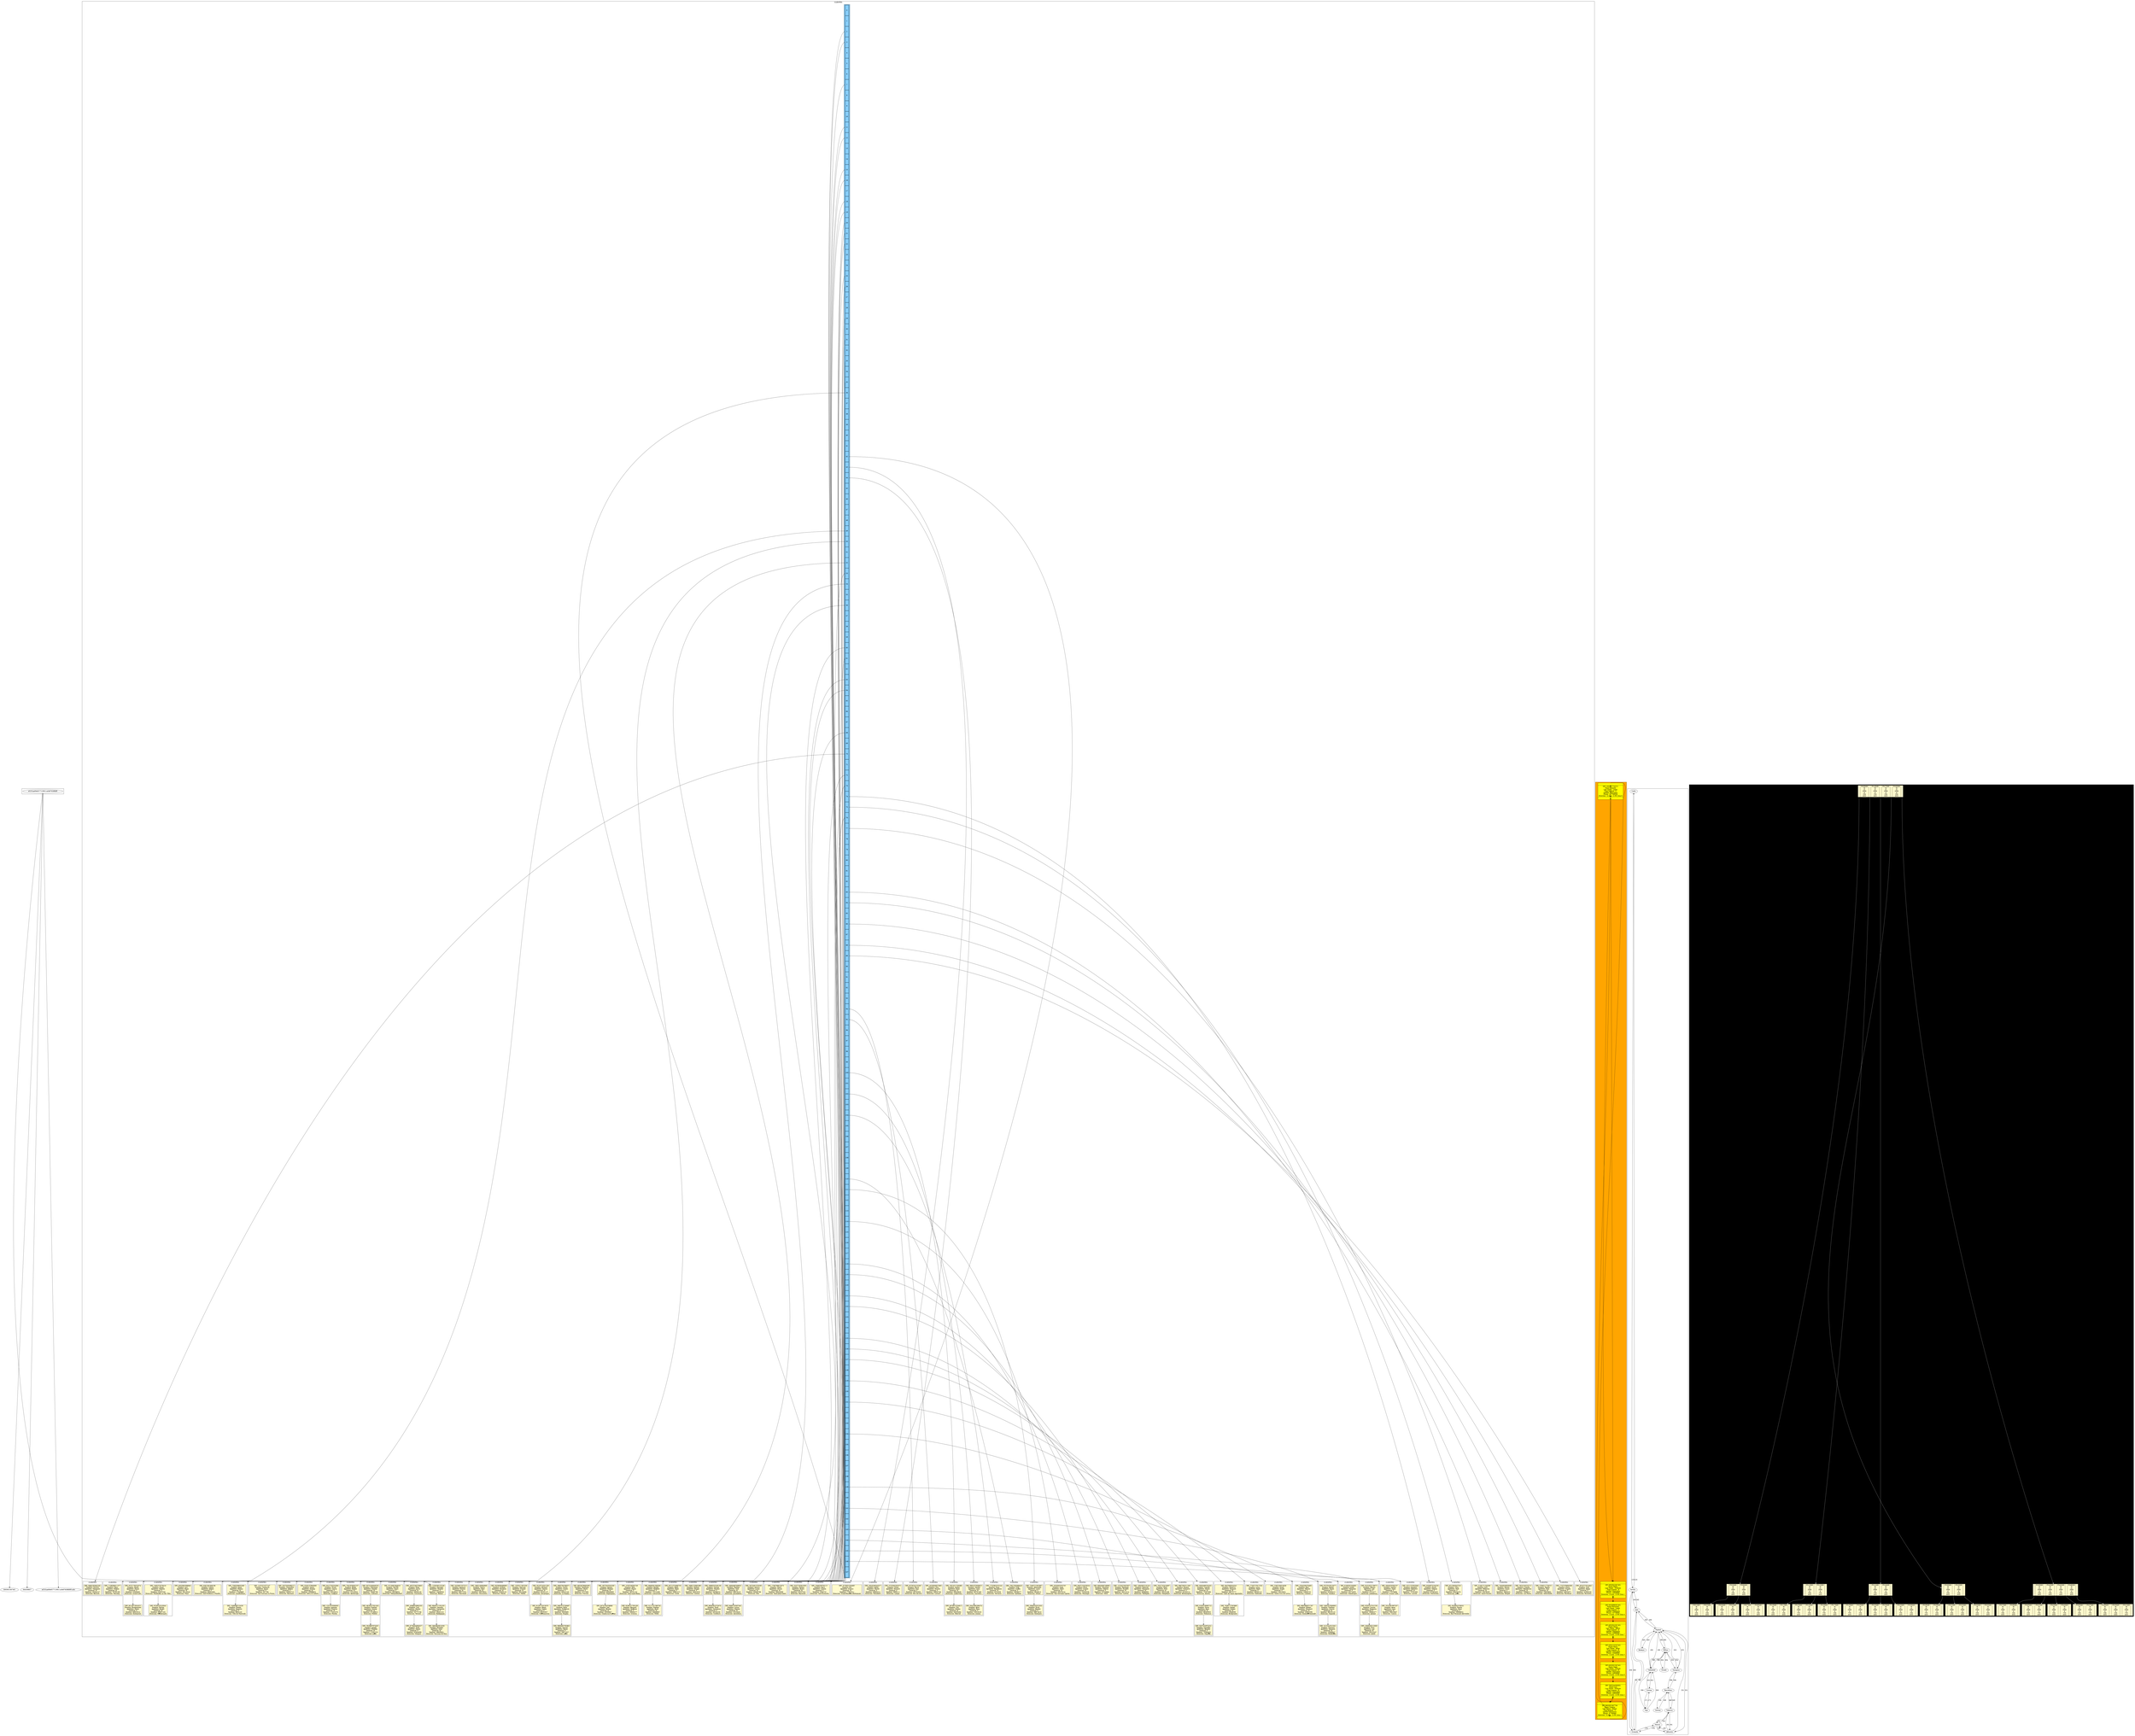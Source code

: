 digraph D {
 compound=true;
graph [size = 87];

subgraph cluster_BlockChain {

	 BCe0255ae69e9277129011a04876588bf0[label="e0255ae69e9277129011a04876588bf0"]

}subgraph cluster_TablaHash{
rankdir="LR";
 node[style=filled, fillcolor=lightskyblue,shape=rect];
graph[label="CLIENTES"];
 parent[label=<
<table border='1' cellborder='1'>
<tr><td port='port_0' HEIGHT="100">0</td></tr><tr><td port='port_1' HEIGHT="100">1</td></tr><tr><td port='port_2' HEIGHT="100">2</td></tr><tr><td port='port_3' HEIGHT="100">3</td></tr><tr><td port='port_4' HEIGHT="100">4</td></tr><tr><td port='port_5' HEIGHT="100">5</td></tr><tr><td port='port_6' HEIGHT="100">6</td></tr><tr><td port='port_7' HEIGHT="100">7</td></tr><tr><td port='port_8' HEIGHT="100">8</td></tr><tr><td port='port_9' HEIGHT="100">9</td></tr><tr><td port='port_10' HEIGHT="100">10</td></tr><tr><td port='port_11' HEIGHT="100">11</td></tr><tr><td port='port_12' HEIGHT="100">12</td></tr><tr><td port='port_13' HEIGHT="100">13</td></tr><tr><td port='port_14' HEIGHT="100">14</td></tr><tr><td port='port_15' HEIGHT="100">15</td></tr><tr><td port='port_16' HEIGHT="100">16</td></tr><tr><td port='port_17' HEIGHT="100">17</td></tr><tr><td port='port_18' HEIGHT="100">18</td></tr><tr><td port='port_19' HEIGHT="100">19</td></tr><tr><td port='port_20' HEIGHT="100">20</td></tr><tr><td port='port_21' HEIGHT="100">21</td></tr><tr><td port='port_22' HEIGHT="100">22</td></tr><tr><td port='port_23' HEIGHT="100">23</td></tr><tr><td port='port_24' HEIGHT="100">24</td></tr><tr><td port='port_25' HEIGHT="100">25</td></tr><tr><td port='port_26' HEIGHT="100">26</td></tr><tr><td port='port_27' HEIGHT="100">27</td></tr><tr><td port='port_28' HEIGHT="100">28</td></tr><tr><td port='port_29' HEIGHT="100">29</td></tr><tr><td port='port_30' HEIGHT="100">30</td></tr><tr><td port='port_31' HEIGHT="100">31</td></tr><tr><td port='port_32' HEIGHT="100">32</td></tr><tr><td port='port_33' HEIGHT="100">33</td></tr><tr><td port='port_34' HEIGHT="100">34</td></tr><tr><td port='port_35' HEIGHT="100">35</td></tr><tr><td port='port_36' HEIGHT="100">36</td></tr><tr><td port='port_37' HEIGHT="100">37</td></tr><tr><td port='port_38' HEIGHT="100">38</td></tr><tr><td port='port_39' HEIGHT="100">39</td></tr><tr><td port='port_40' HEIGHT="100">40</td></tr><tr><td port='port_41' HEIGHT="100">41</td></tr><tr><td port='port_42' HEIGHT="100">42</td></tr><tr><td port='port_43' HEIGHT="100">43</td></tr><tr><td port='port_44' HEIGHT="100">44</td></tr><tr><td port='port_45' HEIGHT="100">45</td></tr><tr><td port='port_46' HEIGHT="100">46</td></tr><tr><td port='port_47' HEIGHT="100">47</td></tr><tr><td port='port_48' HEIGHT="100">48</td></tr><tr><td port='port_49' HEIGHT="100">49</td></tr><tr><td port='port_50' HEIGHT="100">50</td></tr><tr><td port='port_51' HEIGHT="100">51</td></tr><tr><td port='port_52' HEIGHT="100">52</td></tr><tr><td port='port_53' HEIGHT="100">53</td></tr><tr><td port='port_54' HEIGHT="100">54</td></tr><tr><td port='port_55' HEIGHT="100">55</td></tr><tr><td port='port_56' HEIGHT="100">56</td></tr><tr><td port='port_57' HEIGHT="100">57</td></tr><tr><td port='port_58' HEIGHT="100">58</td></tr><tr><td port='port_59' HEIGHT="100">59</td></tr><tr><td port='port_60' HEIGHT="100">60</td></tr><tr><td port='port_61' HEIGHT="100">61</td></tr><tr><td port='port_62' HEIGHT="100">62</td></tr><tr><td port='port_63' HEIGHT="100">63</td></tr><tr><td port='port_64' HEIGHT="100">64</td></tr><tr><td port='port_65' HEIGHT="100">65</td></tr><tr><td port='port_66' HEIGHT="100">66</td></tr><tr><td port='port_67' HEIGHT="100">67</td></tr><tr><td port='port_68' HEIGHT="100">68</td></tr><tr><td port='port_69' HEIGHT="100">69</td></tr><tr><td port='port_70' HEIGHT="100">70</td></tr><tr><td port='port_71' HEIGHT="100">71</td></tr><tr><td port='port_72' HEIGHT="100">72</td></tr><tr><td port='port_73' HEIGHT="100">73</td></tr><tr><td port='port_74' HEIGHT="100">74</td></tr><tr><td port='port_75' HEIGHT="100">75</td></tr><tr><td port='port_76' HEIGHT="100">76</td></tr><tr><td port='port_77' HEIGHT="100">77</td></tr><tr><td port='port_78' HEIGHT="100">78</td></tr><tr><td port='port_79' HEIGHT="100">79</td></tr><tr><td port='port_80' HEIGHT="100">80</td></tr><tr><td port='port_81' HEIGHT="100">81</td></tr><tr><td port='port_82' HEIGHT="100">82</td></tr><tr><td port='port_83' HEIGHT="100">83</td></tr><tr><td port='port_84' HEIGHT="100">84</td></tr><tr><td port='port_85' HEIGHT="100">85</td></tr><tr><td port='port_86' HEIGHT="100">86</td></tr><tr><td port='port_87' HEIGHT="100">87</td></tr><tr><td port='port_88' HEIGHT="100">88</td></tr><tr><td port='port_89' HEIGHT="100">89</td></tr><tr><td port='port_90' HEIGHT="100">90</td></tr><tr><td port='port_91' HEIGHT="100">91</td></tr><tr><td port='port_92' HEIGHT="100">92</td></tr><tr><td port='port_93' HEIGHT="100">93</td></tr><tr><td port='port_94' HEIGHT="100">94</td></tr><tr><td port='port_95' HEIGHT="100">95</td></tr><tr><td port='port_96' HEIGHT="100">96</td></tr><tr><td port='port_97' HEIGHT="100">97</td></tr><tr><td port='port_98' HEIGHT="100">98</td></tr><tr><td port='port_99' HEIGHT="100">99</td></tr><tr><td port='port_100' HEIGHT="100">100</td></tr><tr><td port='port_101' HEIGHT="100">101</td></tr><tr><td port='port_102' HEIGHT="100">102</td></tr><tr><td port='port_103' HEIGHT="100">103</td></tr><tr><td port='port_104' HEIGHT="100">104</td></tr><tr><td port='port_105' HEIGHT="100">105</td></tr><tr><td port='port_106' HEIGHT="100">106</td></tr><tr><td port='port_107' HEIGHT="100">107</td></tr><tr><td port='port_108' HEIGHT="100">108</td></tr><tr><td port='port_109' HEIGHT="100">109</td></tr><tr><td port='port_110' HEIGHT="100">110</td></tr><tr><td port='port_111' HEIGHT="100">111</td></tr><tr><td port='port_112' HEIGHT="100">112</td></tr><tr><td port='port_113' HEIGHT="100">113</td></tr><tr><td port='port_114' HEIGHT="100">114</td></tr><tr><td port='port_115' HEIGHT="100">115</td></tr><tr><td port='port_116' HEIGHT="100">116</td></tr><tr><td port='port_117' HEIGHT="100">117</td></tr><tr><td port='port_118' HEIGHT="100">118</td></tr><tr><td port='port_119' HEIGHT="100">119</td></tr><tr><td port='port_120' HEIGHT="100">120</td></tr><tr><td port='port_121' HEIGHT="100">121</td></tr><tr><td port='port_122' HEIGHT="100">122</td></tr><tr><td port='port_123' HEIGHT="100">123</td></tr><tr><td port='port_124' HEIGHT="100">124</td></tr><tr><td port='port_125' HEIGHT="100">125</td></tr><tr><td port='port_126' HEIGHT="100">126</td></tr><tr><td port='port_127' HEIGHT="100">127</td></tr><tr><td port='port_128' HEIGHT="100">128</td></tr><tr><td port='port_129' HEIGHT="100">129</td></tr><tr><td port='port_130' HEIGHT="100">130</td></tr><tr><td port='port_131' HEIGHT="100">131</td></tr><tr><td port='port_132' HEIGHT="100">132</td></tr><tr><td port='port_133' HEIGHT="100">133</td></tr><tr><td port='port_134' HEIGHT="100">134</td></tr><tr><td port='port_135' HEIGHT="100">135</td></tr><tr><td port='port_136' HEIGHT="100">136</td></tr><tr><td port='port_137' HEIGHT="100">137</td></tr><tr><td port='port_138' HEIGHT="100">138</td></tr><tr><td port='port_139' HEIGHT="100">139</td></tr><tr><td port='port_140' HEIGHT="100">140</td></tr><tr><td port='port_141' HEIGHT="100">141</td></tr><tr><td port='port_142' HEIGHT="100">142</td></tr><tr><td port='port_143' HEIGHT="100">143</td></tr><tr><td port='port_144' HEIGHT="100">144</td></tr><tr><td port='port_145' HEIGHT="100">145</td></tr><tr><td port='port_146' HEIGHT="100">146</td></tr><tr><td port='port_147' HEIGHT="100">147</td></tr></table>
>];
subgraph cluster_Clientes2{
 rankdir="LR";
 node[style=filled, fillcolor=lemonchiffon1, shape=record];
9373184849326[label="DPI: 9373184849326\nNombre: Cheyenne\nApellidos: Stanley\nGenerod: M\nTelefono: 76405798\nDireccion: Coihueco"];
	9373184849326->4818557261434;
4818557261434[label="DPI: 4818557261434\nNombre: Noelani\nApellidos: Strong\nGenerod: M\nTelefono: 47169915\nDireccion: Pilibhit"];
	4818557261434->2919897975502;
2919897975502[label="DPI: 2919897975502\nNombre: Joseph\nApellidos: Wheeler\nGenerod: M\nTelefono: 11391223\nDireccion: Ja�n"];
	}
parent:port_2 -> 9373184849326 [lhead=cluster_Clientes2];

subgraph cluster_Clientes3{
 rankdir="LR";
 node[style=filled, fillcolor=lemonchiffon1, shape=record];
3713082384819[label="DPI: 3713082384819\nNombre: Neville\nApellidos: Sears\nGenerod: F\nTelefono: 38038604\nDireccion: Oberpullendorf"];
	}
parent:port_3 -> 3713082384819 [lhead=cluster_Clientes3];

subgraph cluster_Clientes7{
 rankdir="LR";
 node[style=filled, fillcolor=lemonchiffon1, shape=record];
4873746570663[label="DPI: 4873746570663\nNombre: Edan\nApellidos: Jarvis\nGenerod: M\nTelefono: 56056140\nDireccion: Cincinnati"];
	4873746570663->4408643895203;
4408643895203[label="DPI: 4408643895203\nNombre: Carl\nApellidos: Hurley\nGenerod: F\nTelefono: 32775706\nDireccion: Termoli"];
	4408643895203->6778404083327;
6778404083327[label="DPI: 6778404083327\nNombre: Tarik\nApellidos: Mayer\nGenerod: F\nTelefono: 62434099\nDireccion: Glasgow"];
	}
parent:port_7 -> 4873746570663 [lhead=cluster_Clientes7];

subgraph cluster_Clientes11{
 rankdir="LR";
 node[style=filled, fillcolor=lemonchiffon1, shape=record];
5420601357515[label="DPI: 5420601357515\nNombre: Jameson\nApellidos: Norton\nGenerod: M\nTelefono: 69077353\nDireccion: Barrhead"];
	}
parent:port_11 -> 5420601357515 [lhead=cluster_Clientes11];

subgraph cluster_Clientes12{
 rankdir="LR";
 node[style=filled, fillcolor=lemonchiffon1, shape=record];
1883140684968[label="DPI: 1883140684968\nNombre: Sierra\nApellidos: Hart\nGenerod: M\nTelefono: 33978924\nDireccion: Chicoutimi"];
	}
parent:port_12 -> 1883140684968 [lhead=cluster_Clientes12];

subgraph cluster_Clientes15{
 rankdir="LR";
 node[style=filled, fillcolor=lemonchiffon1, shape=record];
8329008488995[label="DPI: 8329008488995\nNombre: Sydnee\nApellidos: Erickson\nGenerod: M\nTelefono: 61826120\nDireccion: Mezen"];
	}
parent:port_15 -> 8329008488995 [lhead=cluster_Clientes15];

subgraph cluster_Clientes16{
 rankdir="LR";
 node[style=filled, fillcolor=lemonchiffon1, shape=record];
1297611362336[label="DPI: 1297611362336\nNombre: Maryam\nApellidos: Frazier\nGenerod: M\nTelefono: 96152696\nDireccion: Mellet"];
	}
parent:port_16 -> 1297611362336 [lhead=cluster_Clientes16];

subgraph cluster_Clientes18{
 rankdir="LR";
 node[style=filled, fillcolor=lemonchiffon1, shape=record];
0518724331258[label="DPI: 0518724331258\nNombre: Richard\nApellidos: Sexton\nGenerod: M\nTelefono: 65291137\nDireccion: Sevastopol"];
	0518724331258->9129275415670;
9129275415670[label="DPI: 9129275415670\nNombre: Xenos\nApellidos: Valdez\nGenerod: F\nTelefono: 36593937\nDireccion: Ch�teauroux"];
	}
parent:port_18 -> 0518724331258 [lhead=cluster_Clientes18];

subgraph cluster_Clientes19{
 rankdir="LR";
 node[style=filled, fillcolor=lemonchiffon1, shape=record];
4983784286071[label="DPI: 4983784286071\nNombre: Carlos\nApellidos: Cortez\nGenerod: F\nTelefono: 60615140\nDireccion: Lo Espejo"];
	4983784286071->5687015749487;
5687015749487[label="DPI: 5687015749487\nNombre: Kylie\nApellidos: Frederick\nGenerod: F\nTelefono: 9350899\nDireccion: Fauglia"];
	5687015749487->9993692792863;
9993692792863[label="DPI: 9993692792863\nNombre: Sawyer\nApellidos: Reyes\nGenerod: F\nTelefono: 56671027\nDireccion: Ja�n"];
	}
parent:port_19 -> 4983784286071 [lhead=cluster_Clientes19];

subgraph cluster_Clientes20{
 rankdir="LR";
 node[style=filled, fillcolor=lemonchiffon1, shape=record];
4977643504260[label="DPI: 4977643504260\nNombre: Jessica\nApellidos: Phillips\nGenerod: M\nTelefono: 60645869\nDireccion: Mapiripana"];
	4977643504260->6474194328868;
6474194328868[label="DPI: 6474194328868\nNombre: Jael\nApellidos: Brooks\nGenerod: M\nTelefono: 20006857\nDireccion: Chalon-sur-Sa�ne"];
	}
parent:port_20 -> 4977643504260 [lhead=cluster_Clientes20];

subgraph cluster_Clientes21{
 rankdir="LR";
 node[style=filled, fillcolor=lemonchiffon1, shape=record];
1078746593749[label="DPI: 1078746593749\nNombre: Kibo\nApellidos: Payne\nGenerod: F\nTelefono: 48791153\nDireccion: Lens-Saint-Remy"];
	1078746593749->8196321793109;
8196321793109[label="DPI: 8196321793109\nNombre: Bernard\nApellidos: Hoffman\nGenerod: F\nTelefono: 30606377\nDireccion: Grimma"];
	}
parent:port_21 -> 1078746593749 [lhead=cluster_Clientes21];

subgraph cluster_Clientes22{
 rankdir="LR";
 node[style=filled, fillcolor=lemonchiffon1, shape=record];
8669591306594[label="DPI: 8669591306594\nNombre: Rachel\nApellidos: Hatfield\nGenerod: F\nTelefono: 73214286\nDireccion: Camarones"];
	8669591306594->3111231296750;
3111231296750[label="DPI: 3111231296750\nNombre: Noelani\nApellidos: Buck\nGenerod: M\nTelefono: 44669987\nDireccion: Millet"];
	}
parent:port_22 -> 8669591306594 [lhead=cluster_Clientes22];

subgraph cluster_Clientes25{
 rankdir="LR";
 node[style=filled, fillcolor=lemonchiffon1, shape=record];
2686125895389[label="DPI: 2686125895389\nNombre: Nathan\nApellidos: Briggs\nGenerod: F\nTelefono: 46453032\nDireccion: Limena"];
	}
parent:port_25 -> 2686125895389 [lhead=cluster_Clientes25];

subgraph cluster_Clientes26{
 rankdir="LR";
 node[style=filled, fillcolor=lemonchiffon1, shape=record];
5999555549138[label="DPI: 5999555549138\nNombre: George\nApellidos: Moreno\nGenerod: F\nTelefono: 34288324\nDireccion: Markham"];
	5999555549138->8930381072670;
8930381072670[label="DPI: 8930381072670\nNombre: Tarik\nApellidos: Stevenson\nGenerod: F\nTelefono: 43235336\nDireccion: Cockburn"];
	}
parent:port_26 -> 5999555549138 [lhead=cluster_Clientes26];

subgraph cluster_Clientes29{
 rankdir="LR";
 node[style=filled, fillcolor=lemonchiffon1, shape=record];
4606480269853[label="DPI: 4606480269853\nNombre: Hashim\nApellidos: York\nGenerod: M\nTelefono: 38874219\nDireccion: Jauchelette"];
	4606480269853->8460220587345;
8460220587345[label="DPI: 8460220587345\nNombre: Lucius\nApellidos: Malone\nGenerod: M\nTelefono: 55534561\nDireccion: Assiniboia"];
	}
parent:port_29 -> 4606480269853 [lhead=cluster_Clientes29];

subgraph cluster_Clientes31{
 rankdir="LR";
 node[style=filled, fillcolor=lemonchiffon1, shape=record];
5673491525039[label="DPI: 5673491525039\nNombre: Jessica\nApellidos: Lyons\nGenerod: M\nTelefono: 84009788\nDireccion: Ede"];
	}
parent:port_31 -> 5673491525039 [lhead=cluster_Clientes31];

subgraph cluster_Clientes33{
 rankdir="LR";
 node[style=filled, fillcolor=lemonchiffon1, shape=record];
1706798815673[label="DPI: 1706798815673\nNombre: Maris\nApellidos: Mccoy\nGenerod: M\nTelefono: 96634099\nDireccion: Saint-Jean-Geest"];
	}
parent:port_33 -> 1706798815673 [lhead=cluster_Clientes33];

subgraph cluster_Clientes35{
 rankdir="LR";
 node[style=filled, fillcolor=lemonchiffon1, shape=record];
5537726361959[label="DPI: 5537726361959\nNombre: Fatima\nApellidos: Byers\nGenerod: M\nTelefono: 53537553\nDireccion: Bayreuth"];
	}
parent:port_35 -> 5537726361959 [lhead=cluster_Clientes35];

subgraph cluster_Clientes36{
 rankdir="LR";
 node[style=filled, fillcolor=lemonchiffon1, shape=record];
2566539704112[label="DPI: 2566539704112\nNombre: Raya\nApellidos: Carson\nGenerod: F\nTelefono: 2564732\nDireccion: Sart-Eustache"];
	}
parent:port_36 -> 2566539704112 [lhead=cluster_Clientes36];

subgraph cluster_Clientes42{
 rankdir="LR";
 node[style=filled, fillcolor=lemonchiffon1, shape=record];
3279031564682[label="DPI: 3279031564682\nNombre: Kai\nApellidos: Franco\nGenerod: M\nTelefono: 77891911\nDireccion: Grand-Rosi�re-Hottomont"];
	}
parent:port_42 -> 3279031564682 [lhead=cluster_Clientes42];

subgraph cluster_Clientes43{
 rankdir="LR";
 node[style=filled, fillcolor=lemonchiffon1, shape=record];
5654548344527[label="DPI: 5654548344527\nNombre: Asher\nApellidos: Terrell\nGenerod: F\nTelefono: 59693314\nDireccion: Waitakere"];
	}
parent:port_43 -> 5654548344527 [lhead=cluster_Clientes43];

subgraph cluster_Clientes44{
 rankdir="LR";
 node[style=filled, fillcolor=lemonchiffon1, shape=record];
5737603292072[label="DPI: 5737603292072\nNombre: Nolan\nApellidos: Howard\nGenerod: F\nTelefono: 9689111\nDireccion: Lampa"];
	}
parent:port_44 -> 5737603292072 [lhead=cluster_Clientes44];

subgraph cluster_Clientes49{
 rankdir="LR";
 node[style=filled, fillcolor=lemonchiffon1, shape=record];
7139580611377[label="DPI: 7139580611377\nNombre: Mara\nApellidos: Wilkins\nGenerod: M\nTelefono: 76795189\nDireccion: Miryang"];
	}
parent:port_49 -> 7139580611377 [lhead=cluster_Clientes49];

subgraph cluster_Clientes50{
 rankdir="LR";
 node[style=filled, fillcolor=lemonchiffon1, shape=record];
9757178323374[label="DPI: 9757178323374\nNombre: Hayfa\nApellidos: Duran\nGenerod: F\nTelefono: 53409581\nDireccion: Grand-Leez"];
	9757178323374->8513677824322;
8513677824322[label="DPI: 8513677824322\nNombre: Buckminster\nApellidos: Nixon\nGenerod: F\nTelefono: 66655914\nDireccion: Enterprise"];
	}
parent:port_50 -> 9757178323374 [lhead=cluster_Clientes50];

subgraph cluster_Clientes52{
 rankdir="LR";
 node[style=filled, fillcolor=lemonchiffon1, shape=record];
2495374578416[label="DPI: 2495374578416\nNombre: Quinn\nApellidos: Shelton\nGenerod: F\nTelefono: 53287026\nDireccion: Waidhofen an der Ybbs"];
	2495374578416->9759532410044;
9759532410044[label="DPI: 9759532410044\nNombre: Declan\nApellidos: Bright\nGenerod: M\nTelefono: 99697163\nDireccion: R�dermark"];
	}
parent:port_52 -> 2495374578416 [lhead=cluster_Clientes52];

subgraph cluster_Clientes53{
 rankdir="LR";
 node[style=filled, fillcolor=lemonchiffon1, shape=record];
6853678660409[label="DPI: 6853678660409\nNombre: Shoshana\nApellidos: Howe\nGenerod: F\nTelefono: 4727606\nDireccion: Futrono"];
	}
parent:port_53 -> 6853678660409 [lhead=cluster_Clientes53];

subgraph cluster_Clientes54{
 rankdir="LR";
 node[style=filled, fillcolor=lemonchiffon1, shape=record];
9502963398846[label="DPI: 9502963398846\nNombre: Levi\nApellidos: Rojas\nGenerod: M\nTelefono: 58118245\nDireccion: Ways"];
	}
parent:port_54 -> 9502963398846 [lhead=cluster_Clientes54];

subgraph cluster_Clientes56{
 rankdir="LR";
 node[style=filled, fillcolor=lemonchiffon1, shape=record];
6581381668196[label="DPI: 6581381668196\nNombre: Calista\nApellidos: Atkins\nGenerod: F\nTelefono: 36063466\nDireccion: Sant'Eufemia a Maiella"];
	}
parent:port_56 -> 6581381668196 [lhead=cluster_Clientes56];

subgraph cluster_Clientes60{
 rankdir="LR";
 node[style=filled, fillcolor=lemonchiffon1, shape=record];
7595039835360[label="DPI: 7595039835360\nNombre: Jesse\nApellidos: Molina\nGenerod: M\nTelefono: 17639809\nDireccion: Gandhidham"];
	7595039835360->1446098715428;
1446098715428[label="DPI: 1446098715428\nNombre: Phelan\nApellidos: Ramirez\nGenerod: F\nTelefono: 6803143\nDireccion: Ville de Maniwaki"];
	}
parent:port_60 -> 7595039835360 [lhead=cluster_Clientes60];

subgraph cluster_Clientes61{
 rankdir="LR";
 node[style=filled, fillcolor=lemonchiffon1, shape=record];
9571373488729[label="DPI: 9571373488729\nNombre: Keely\nApellidos: Kline\nGenerod: F\nTelefono: 58961572\nDireccion: Gooik"];
	}
parent:port_61 -> 9571373488729 [lhead=cluster_Clientes61];

subgraph cluster_Clientes63{
 rankdir="LR";
 node[style=filled, fillcolor=lemonchiffon1, shape=record];
1107471077147[label="DPI: 1107471077147\nNombre: Chadwick\nApellidos: Ayala\nGenerod: F\nTelefono: 567790\nDireccion: San Giovanni la Punta"];
	}
parent:port_63 -> 1107471077147 [lhead=cluster_Clientes63];

subgraph cluster_Clientes64{
 rankdir="LR";
 node[style=filled, fillcolor=lemonchiffon1, shape=record];
3357030498212[label="DPI: 3357030498212\nNombre: Chancellor\nApellidos: Adkins\nGenerod: F\nTelefono: 93692715\nDireccion: Bassiano"];
	}
parent:port_64 -> 3357030498212 [lhead=cluster_Clientes64];

subgraph cluster_Clientes68{
 rankdir="LR";
 node[style=filled, fillcolor=lemonchiffon1, shape=record];
5530157984908[label="DPI: 5530157984908\nNombre: Tanya\nApellidos: Dunlap\nGenerod: M\nTelefono: 29998653\nDireccion: Selva di Cadore"];
	}
parent:port_68 -> 5530157984908 [lhead=cluster_Clientes68];

subgraph cluster_Clientes70{
 rankdir="LR";
 node[style=filled, fillcolor=lemonchiffon1, shape=record];
0083192945182[label="DPI: 0083192945182\nNombre: Octavia\nApellidos: Velasquez\nGenerod: M\nTelefono: 50264157\nDireccion: Biryuch"];
	}
parent:port_70 -> 0083192945182 [lhead=cluster_Clientes70];

subgraph cluster_Clientes72{
 rankdir="LR";
 node[style=filled, fillcolor=lemonchiffon1, shape=record];
6412735533384[label="DPI: 6412735533384\nNombre: Wyatt\nApellidos: Garcia\nGenerod: F\nTelefono: 53510815\nDireccion: Gulfport"];
	6412735533384->1251970308392;
1251970308392[label="DPI: 1251970308392\nNombre: Jasmine\nApellidos: Preston\nGenerod: M\nTelefono: 17452378\nDireccion: Ponoka"];
	}
parent:port_72 -> 6412735533384 [lhead=cluster_Clientes72];

subgraph cluster_Clientes73{
 rankdir="LR";
 node[style=filled, fillcolor=lemonchiffon1, shape=record];
7501929582237[label="DPI: 7501929582237\nNombre: Blake\nApellidos: Palmer\nGenerod: M\nTelefono: 52216944\nDireccion: Anchorage"];
	}
parent:port_73 -> 7501929582237 [lhead=cluster_Clientes73];

subgraph cluster_Clientes74{
 rankdir="LR";
 node[style=filled, fillcolor=lemonchiffon1, shape=record];
6356873104326[label="DPI: 6356873104326\nNombre: Wyatt\nApellidos: Tillman\nGenerod: F\nTelefono: 87363420\nDireccion: Wolvertem"];
	}
parent:port_74 -> 6356873104326 [lhead=cluster_Clientes74];

subgraph cluster_Clientes75{
 rankdir="LR";
 node[style=filled, fillcolor=lemonchiffon1, shape=record];
6512903047531[label="DPI: 6512903047531\nNombre: Ulric\nApellidos: Wolf\nGenerod: F\nTelefono: 86420478\nDireccion: Ja�n"];
	6512903047531->0556854739331;
0556854739331[label="DPI: 0556854739331\nNombre: Martin\nApellidos: Moss\nGenerod: F\nTelefono: 58898832\nDireccion: Bad Neuenahr-Ahrweiler"];
	}
parent:port_75 -> 6512903047531 [lhead=cluster_Clientes75];

subgraph cluster_Clientes76{
 rankdir="LR";
 node[style=filled, fillcolor=lemonchiffon1, shape=record];
1259290137536[label="DPI: 1259290137536\nNombre: Marsden\nApellidos: Mueller\nGenerod: F\nTelefono: 14409926\nDireccion: Bekasi"];
	1259290137536->8946371181420;
8946371181420[label="DPI: 8946371181420\nNombre: Zenaida\nApellidos: Castaneda\nGenerod: F\nTelefono: 28201222\nDireccion: Balikpapan"];
	8946371181420->5863863821928;
5863863821928[label="DPI: 5863863821928\nNombre: Brenden\nApellidos: Solis\nGenerod: M\nTelefono: 49609001\nDireccion: San Juan de Dios"];
	}
parent:port_76 -> 1259290137536 [lhead=cluster_Clientes76];

subgraph cluster_Clientes77{
 rankdir="LR";
 node[style=filled, fillcolor=lemonchiffon1, shape=record];
2146121164569[label="DPI: 2146121164569\nNombre: Jack\nApellidos: Peterson\nGenerod: M\nTelefono: 16479509\nDireccion: Saint-Vincent"];
	}
parent:port_77 -> 2146121164569 [lhead=cluster_Clientes77];

subgraph cluster_Clientes83{
 rankdir="LR";
 node[style=filled, fillcolor=lemonchiffon1, shape=record];
7404926693939[label="DPI: 7404926693939\nNombre: Xerxes\nApellidos: Gross\nGenerod: F\nTelefono: 3660425\nDireccion: Hospet"];
	}
parent:port_83 -> 7404926693939 [lhead=cluster_Clientes83];

subgraph cluster_Clientes84{
 rankdir="LR";
 node[style=filled, fillcolor=lemonchiffon1, shape=record];
2924104525712[label="DPI: 2924104525712\nNombre: Camilla\nApellidos: Henderson\nGenerod: M\nTelefono: 74966517\nDireccion: Los Patios"];
	}
parent:port_84 -> 2924104525712 [lhead=cluster_Clientes84];

subgraph cluster_Clientes86{
 rankdir="LR";
 node[style=filled, fillcolor=lemonchiffon1, shape=record];
5790511778222[label="DPI: 5790511778222\nNombre: Hedda\nApellidos: Pate\nGenerod: M\nTelefono: 70050863\nDireccion: Yellowknife"];
	}
parent:port_86 -> 5790511778222 [lhead=cluster_Clientes86];

subgraph cluster_Clientes88{
 rankdir="LR";
 node[style=filled, fillcolor=lemonchiffon1, shape=record];
1747479684508[label="DPI: 1747479684508\nNombre: Daria\nApellidos: Trujillo\nGenerod: F\nTelefono: 44025971\nDireccion: Burdinne"];
	}
parent:port_88 -> 1747479684508 [lhead=cluster_Clientes88];

subgraph cluster_Clientes89{
 rankdir="LR";
 node[style=filled, fillcolor=lemonchiffon1, shape=record];
8324722614641[label="DPI: 8324722614641\nNombre: Suki\nApellidos: Kemp\nGenerod: F\nTelefono: 41906256\nDireccion: Rovereto"];
	}
parent:port_89 -> 8324722614641 [lhead=cluster_Clientes89];

subgraph cluster_Clientes94{
 rankdir="LR";
 node[style=filled, fillcolor=lemonchiffon1, shape=record];
8279254155582[label="DPI: 8279254155582\nNombre: Bruce\nApellidos: Diaz\nGenerod: F\nTelefono: 38762836\nDireccion: Bon Accord"];
	}
parent:port_94 -> 8279254155582 [lhead=cluster_Clientes94];

subgraph cluster_Clientes95{
 rankdir="LR";
 node[style=filled, fillcolor=lemonchiffon1, shape=record];
4420836927683[label="DPI: 4420836927683\nNombre: Otto\nApellidos: Powers\nGenerod: F\nTelefono: 59850746\nDireccion: Lautaro"];
	}
parent:port_95 -> 4420836927683 [lhead=cluster_Clientes95];

subgraph cluster_Clientes100{
 rankdir="LR";
 node[style=filled, fillcolor=lemonchiffon1, shape=record];
2051621259388[label="DPI: 2051621259388\nNombre: Jordan\nApellidos: Kline\nGenerod: M\nTelefono: 99018658\nDireccion: Lukhovitsy"];
	2051621259388->8479915254812;
8479915254812[label="DPI: 8479915254812\nNombre: Clio\nApellidos: Mullen\nGenerod: M\nTelefono: 64350492\nDireccion: Beerzel"];
	}
parent:port_100 -> 2051621259388 [lhead=cluster_Clientes100];

subgraph cluster_Clientes102{
 rankdir="LR";
 node[style=filled, fillcolor=lemonchiffon1, shape=record];
9991675839622[label="DPI: 9991675839622\nNombre: Xander\nApellidos: Leon\nGenerod: M\nTelefono: 66761300\nDireccion: Saavedra"];
	9991675839622->0441666186474;
0441666186474[label="DPI: 0441666186474\nNombre: Alice\nApellidos: Rosa\nGenerod: F\nTelefono: 32918320\nDireccion: Juneau"];
	}
parent:port_102 -> 9991675839622 [lhead=cluster_Clientes102];

subgraph cluster_Clientes104{
 rankdir="LR";
 node[style=filled, fillcolor=lemonchiffon1, shape=record];
1732981910144[label="DPI: 1732981910144\nNombre: Dana\nApellidos: Blackburn\nGenerod: M\nTelefono: 6752636\nDireccion: Terrance"];
	}
parent:port_104 -> 1732981910144 [lhead=cluster_Clientes104];

subgraph cluster_Clientes110{
 rankdir="LR";
 node[style=filled, fillcolor=lemonchiffon1, shape=record];
7951782069410[label="DPI: 7951782069410\nNombre: Suki\nApellidos: Griffin\nGenerod: F\nTelefono: 28598377\nDireccion: Spokane"];
	}
parent:port_110 -> 7951782069410 [lhead=cluster_Clientes110];

subgraph cluster_Clientes111{
 rankdir="LR";
 node[style=filled, fillcolor=lemonchiffon1, shape=record];
7406721062987[label="DPI: 7406721062987\nNombre: Alexander\nApellidos: Lowe\nGenerod: F\nTelefono: 8918013\nDireccion: Orbais"];
	7406721062987->5846433322355;
5846433322355[label="DPI: 5846433322355\nNombre: Erich\nApellidos: Bender\nGenerod: F\nTelefono: 98874616\nDireccion: Enterpris"];
	}
parent:port_111 -> 7406721062987 [lhead=cluster_Clientes111];

subgraph cluster_Clientes114{
 rankdir="LR";
 node[style=filled, fillcolor=lemonchiffon1, shape=record];
4333002035702[label="DPI: 4333002035702\nNombre: Gage\nApellidos: Short\nGenerod: M\nTelefono: 30678124\nDireccion: San Giovanni Lipioni"];
	}
parent:port_114 -> 4333002035702 [lhead=cluster_Clientes114];

subgraph cluster_Clientes118{
 rankdir="LR";
 node[style=filled, fillcolor=lemonchiffon1, shape=record];
8407153328554[label="DPI: 8407153328554\nNombre: Elton\nApellidos: Conner\nGenerod: M\nTelefono: 75264338\nDireccion: Warangal"];
	}
parent:port_118 -> 8407153328554 [lhead=cluster_Clientes118];

subgraph cluster_Clientes119{
 rankdir="LR";
 node[style=filled, fillcolor=lemonchiffon1, shape=record];
8064006748995[label="DPI: 8064006748995\nNombre: Christine\nApellidos: Melton\nGenerod: F\nTelefono: 53740864\nDireccion: Velsk"];
	}
parent:port_119 -> 8064006748995 [lhead=cluster_Clientes119];

subgraph cluster_Clientes121{
 rankdir="LR";
 node[style=filled, fillcolor=lemonchiffon1, shape=record];
1223422007837[label="DPI: 1223422007837\nNombre: Penelope\nApellidos: Puckett\nGenerod: M\nTelefono: 46211514\nDireccion: Carlton"];
	}
parent:port_121 -> 1223422007837 [lhead=cluster_Clientes121];

subgraph cluster_Clientes122{
 rankdir="LR";
 node[style=filled, fillcolor=lemonchiffon1, shape=record];
1094582216154[label="DPI: 1094582216154\nNombre: Deborah\nApellidos: Velasquez\nGenerod: M\nTelefono: 84966661\nDireccion: Veldegem"];
	}
parent:port_122 -> 1094582216154 [lhead=cluster_Clientes122];

subgraph cluster_Clientes125{
 rankdir="LR";
 node[style=filled, fillcolor=lemonchiffon1, shape=record];
7631742416697[label="DPI: 7631742416697\nNombre: Plato\nApellidos: Pitts\nGenerod: M\nTelefono: 39535188\nDireccion: Mespelare"];
	}
parent:port_125 -> 7631742416697 [lhead=cluster_Clientes125];

subgraph cluster_Clientes126{
 rankdir="LR";
 node[style=filled, fillcolor=lemonchiffon1, shape=record];
0967595311362[label="DPI: 0967595311362\nNombre: Kuame\nApellidos: Schwartz\nGenerod: F\nTelefono: 54160214\nDireccion: Bloomington"];
	}
parent:port_126 -> 0967595311362 [lhead=cluster_Clientes126];

subgraph cluster_Clientes127{
 rankdir="LR";
 node[style=filled, fillcolor=lemonchiffon1, shape=record];
9593489235355[label="DPI: 9593489235355\nNombre: Cassidy\nApellidos: Myers\nGenerod: M\nTelefono: 73287096\nDireccion: Amelia"];
	9593489235355->0193318085715;
0193318085715[label="DPI: 0193318085715\nNombre: Oscar\nApellidos: Bass\nGenerod: M\nTelefono: 68260903\nDireccion: Wabamun"];
	0193318085715->0337525975251;
0337525975251[label="DPI: 0337525975251\nNombre: Chandler\nApellidos: Beasley\nGenerod: F\nTelefono: 70366455\nDireccion: Ougr�e"];
	}
parent:port_127 -> 9593489235355 [lhead=cluster_Clientes127];

subgraph cluster_Clientes129{
 rankdir="LR";
 node[style=filled, fillcolor=lemonchiffon1, shape=record];
6047908344341[label="DPI: 6047908344341\nNombre: Minerva\nApellidos: Mcguire\nGenerod: M\nTelefono: 48275777\nDireccion: Cabo de Santo Agostinho"];
	6047908344341->7638177262969;
7638177262969[label="DPI: 7638177262969\nNombre: Daniel\nApellidos: Stokes\nGenerod: M\nTelefono: 8046090\nDireccion: Bridgwater"];
	}
parent:port_129 -> 6047908344341 [lhead=cluster_Clientes129];

subgraph cluster_Clientes131{
 rankdir="LR";
 node[style=filled, fillcolor=lemonchiffon1, shape=record];
7730727817255[label="DPI: 7730727817255\nNombre: Louis\nApellidos: Reed\nGenerod: F\nTelefono: 58330113\nDireccion: Kakinada"];
	}
parent:port_131 -> 7730727817255 [lhead=cluster_Clientes131];

subgraph cluster_Clientes134{
 rankdir="LR";
 node[style=filled, fillcolor=lemonchiffon1, shape=record];
2285230624658[label="DPI: 2285230624658\nNombre: Stone\nApellidos: Drake\nGenerod: F\nTelefono: 20510655\nDireccion: Santa Cruz de Lorica"];
	}
parent:port_134 -> 2285230624658 [lhead=cluster_Clientes134];

subgraph cluster_Clientes139{
 rankdir="LR";
 node[style=filled, fillcolor=lemonchiffon1, shape=record];
2504339476483[label="DPI: 2504339476483\nNombre: Alan\nApellidos: Mercer\nGenerod: F\nTelefono: 53600732\nDireccion: Caledon"];
	2504339476483->6992889371767;
6992889371767[label="DPI: 6992889371767\nNombre: Robert\nApellidos: Woodard\nGenerod: M\nTelefono: 45963396\nDireccion: Eisenh�ttenstadt"];
	}
parent:port_139 -> 2504339476483 [lhead=cluster_Clientes139];

subgraph cluster_Clientes141{
 rankdir="LR";
 node[style=filled, fillcolor=lemonchiffon1, shape=record];
9737919315677[label="DPI: 9737919315677\nNombre: Rahim\nApellidos: Eaton\nGenerod: F\nTelefono: 62560213\nDireccion: Gondiya"];
	9737919315677->2485357006993;
2485357006993[label="DPI: 2485357006993\nNombre: Vladimir\nApellidos: Graves\nGenerod: M\nTelefono: 88235123\nDireccion: Osgoode"];
	2485357006993->3122541912561;
3122541912561[label="DPI: 3122541912561\nNombre: Charissa\nApellidos: Shannon\nGenerod: M\nTelefono: 10668047\nDireccion: Medell�n"];
	}
parent:port_141 -> 9737919315677 [lhead=cluster_Clientes141];

subgraph cluster_Clientes143{
 rankdir="LR";
 node[style=filled, fillcolor=lemonchiffon1, shape=record];
6190562330091[label="DPI: 6190562330091\nNombre: Judah\nApellidos: Simmons\nGenerod: F\nTelefono: 35274093\nDireccion: Chandrapur"];
	}
parent:port_143 -> 6190562330091 [lhead=cluster_Clientes143];

subgraph cluster_Clientes144{
 rankdir="LR";
 node[style=filled, fillcolor=lemonchiffon1, shape=record];
8101825129672[label="DPI: 8101825129672\nNombre: Ifeoma\nApellidos: Lee\nGenerod: F\nTelefono: 6751577\nDireccion: Judenburg"];
	8101825129672->6782015741228;
6782015741228[label="DPI: 6782015741228\nNombre: Carson\nApellidos: Espinoza\nGenerod: F\nTelefono: 26685477\nDireccion: Aylmer"];
	6782015741228->1830026212000;
1830026212000[label="DPI: 1830026212000\nNombre: Fritz\nApellidos: Lee\nGenerod: M\nTelefono: 56310167\nDireccion: Jambi"];
	}
parent:port_144 -> 8101825129672 [lhead=cluster_Clientes144];

subgraph cluster_Clientes145{
 rankdir="LR";
 node[style=filled, fillcolor=lemonchiffon1, shape=record];
4004020583237[label="DPI: 4004020583237\nNombre: Sandra\nApellidos: Yates\nGenerod: F\nTelefono: 77676886\nDireccion: Fraser Lake"];
	4004020583237->2015481997537;
2015481997537[label="DPI: 2015481997537\nNombre: Anne\nApellidos: Leon\nGenerod: M\nTelefono: 90618467\nDireccion: Canora"];
	}
parent:port_145 -> 4004020583237 [lhead=cluster_Clientes145];

subgraph cluster_Clientes146{
 rankdir="LR";
 node[style=filled, fillcolor=lemonchiffon1, shape=record];
4221153302946[label="DPI: 4221153302946\nNombre: Jaquelyn\nApellidos: Andrews\nGenerod: M\nTelefono: 73781005\nDireccion: Lincoln"];
	}
parent:port_146 -> 4221153302946 [lhead=cluster_Clientes146];
}subgraph cluster_LConductores {
	  rankdir=LR;
	 graph[bgcolor = orange]
	 node [shape=record,width=0.25,height =0.25,style=filled, fillcolor=lemonchiffon1];
		edge [color=black,tailclip=false];
	nodesep=1.5;
	ranksep = 0.4; 
	pos1005957733221[fillcolor=yellow,label = "{<ref1>|<data> DPI 1005957733221\nName Rolando\nLast Name : Lopez\nType License : C\nGender: Masculino\nPhone: 247789936\nDirection: 14 Ave. 15-96 Zona 6 | <ref> }"];
	pos3005952367401[fillcolor=yellow,label = "{<ref1>|<data> DPI 3005952367401\nName Pedro\nLast Name : Ordonez\nType License : A\nGender: Masculino\nPhone: 24658966\nDirection: 14 Ave. 15-96 Zona 1 | <ref> }"];
	pos3033988367401[fillcolor=yellow,label = "{<ref1>|<data> DPI 3033988367401\nName Fernanda\nLast Name : Lopez\nType License : C\nGender: Femenino\nPhone: 24778906\nDirection: 14 Ave. 15-96 Zona 4 | <ref> }"];
	pos4005952367401[fillcolor=yellow,label = "{<ref1>|<data> DPI 4005952367401\nName Maria\nLast Name : Alfaro\nType License : A\nGender: Femenino\nPhone: 24888966\nDirection: 14 Ave. 15-96 Zona 7 | <ref> }"];
	pos5004153267401[fillcolor=yellow,label = "{<ref1>|<data> DPI 5004153267401\nName Mario\nLast Name : Altan\nType License : B\nGender: Masculino\nPhone: 24448966\nDirection: 14 Ave. 15-96 Zona 3 | <ref> }"];
	pos6005952367401[fillcolor=yellow,label = "{<ref1>|<data> DPI 6005952367401\nName Segio\nLast Name : Chacon\nType License : B\nGender: Masculino\nPhone: 24658966\nDirection: 14 Ave. 15-96 Zona 8 | <ref> }"];
	pos7805544360001[fillcolor=yellow,label = "{<ref1>|<data> DPI 7805544360001\nName Luis\nLast Name : Ordonez\nType License : B\nGender: Masculino\nPhone: 24650066\nDirection: 14 Ave. 15-96 Zona 2 | <ref> }"];
	pos9805952367756[fillcolor=yellow,label = "{<ref1>|<data> DPI 9805952367756\nName Virginia\nLast Name : Depaz\nType License : C\nGender: Femenino\nPhone: 17766966\nDirection: 14 Ave. 15-96 Zona 5 | <ref> }"];
	pos1005957733221:ref:c -> pos3005952367401:ref1:c[arrowhead=vee, arrowtail=dot, dir=both];
	pos3005952367401:ref1:n -> pos1005957733221:ref:n[arrowhead=vee, arrowtail=dot, dir=both];
	pos3005952367401:ref:c -> pos3033988367401:ref1:c[arrowhead=vee, arrowtail=dot, dir=both];
	pos3033988367401:ref1:n -> pos3005952367401:ref:n[arrowhead=vee, arrowtail=dot, dir=both];
	pos3033988367401:ref:c -> pos4005952367401:ref1:c[arrowhead=vee, arrowtail=dot, dir=both];
	pos4005952367401:ref1:n -> pos3033988367401:ref:n[arrowhead=vee, arrowtail=dot, dir=both];
	pos4005952367401:ref:c -> pos5004153267401:ref1:c[arrowhead=vee, arrowtail=dot, dir=both];
	pos5004153267401:ref1:n -> pos4005952367401:ref:n[arrowhead=vee, arrowtail=dot, dir=both];
	pos5004153267401:ref:c -> pos6005952367401:ref1:c[arrowhead=vee, arrowtail=dot, dir=both];
	pos6005952367401:ref1:n -> pos5004153267401:ref:n[arrowhead=vee, arrowtail=dot, dir=both];
	pos6005952367401:ref:c -> pos7805544360001:ref1:c[arrowhead=vee, arrowtail=dot, dir=both];
	pos7805544360001:ref1:n -> pos6005952367401:ref:n[arrowhead=vee, arrowtail=dot, dir=both];
	pos7805544360001:ref:c -> pos9805952367756:ref1:c[arrowhead=vee, arrowtail=dot, dir=both];
	pos9805952367756:ref1:n -> pos7805544360001:ref:n[arrowhead=vee, arrowtail=dot, dir=both];
	pos1005957733221:ref1:n ->  pos9805952367756:ref:n[dir=forward,arrowhead=vee];
	pos1005957733221:ref1:s ->  pos9805952367756:ref:s[splines="false",dir=back,arrowhead=vee];
	}subgraph cluster_Mapa {

	Cadiz[label="Cadiz"]
	Sevilla[label="Sevilla"]
	Granada[label="Granada"]
	Jaen[label="Jaen"]
	Murcia[label="Murcia"]
	Madrid[label="Madrid"]
	Valencia[label="Valencia"]
	Albacete[label="Albacete"]
	Barcelona[label="Barcelona"]
	Gerona[label="Gerona"]
	Zaragoza[label="Zaragoza"]
	Badajoz[label="Badajoz"]
	Valladolid[label="Valladolid"]
	Vigo[label="Vigo"]
	Coruna[label="Coruna"]
	Bilbao[label="Bilbao"]
	Oviedo[label="Oviedo"]

}
	Cadiz -> Sevilla [label="125"]
	Sevilla -> Cadiz [label="125"]
	Sevilla -> Granada [label="256"]
	Sevilla -> Jaen [label="242"]
	Granada -> Sevilla [label="256"]
	Granada -> Jaen [label="99"]
	Granada -> Murcia [label="278"]
	Jaen -> Sevilla [label="242"]
	Jaen -> Granada [label="99"]
	Jaen -> Madrid [label="335"]
	Murcia -> Granada [label="278"]
	Murcia -> Valencia [label="241"]
	Murcia -> Albacete [label="150"]
	Madrid -> Jaen [label="335"]
	Madrid -> Albacete [label="251"]
	Madrid -> Zaragoza [label="325"]
	Madrid -> Badajoz [label="403"]
	Madrid -> Valladolid [label="193"]
	Madrid -> Bilbao [label="395"]
	Valencia -> Murcia [label="241"]
	Valencia -> Albacete [label="191"]
	Valencia -> Barcelona [label="349"]
	Albacete -> Murcia [label="150"]
	Albacete -> Valencia [label="191"]
	Albacete -> Madrid [label="251"]
	Barcelona -> Valencia [label="349"]
	Barcelona -> Gerona [label="100"]
	Barcelona -> Zaragoza [label="296"]
	Gerona -> Barcelona [label="100"]
	Zaragoza -> Barcelona [label="296"]
	Zaragoza -> Madrid [label="325"]
	Zaragoza -> Bilbao [label="324"]
	Badajoz -> Madrid [label="403"]
	Valladolid -> Madrid [label="193"]
	Valladolid -> Vigo [label="356"]
	Valladolid -> Coruna [label="455"]
	Valladolid -> Bilbao [label="280"]
	Vigo -> Valladolid [label="356"]
	Vigo -> Coruna [label="171"]
	Coruna -> Valladolid [label="455"]
	Coruna -> Vigo [label="171"]
	Bilbao -> Valladolid [label="280"]
	Bilbao -> Madrid [label="395"]
	Bilbao -> Zaragoza [label="324"]
	Bilbao -> Oviedo [label="304"]
	Oviedo -> Bilbao [label="304"]

subgraph cluster_btree {
rankdir=TB;
graph[fontcolor=white, bgcolor=black, color=white];
node[style=filled, fillcolor=lemonchiffon1, shape=record, height=.1];
edge[color=white];
node1748858708[label="<f0> |P009DJH\nte\ncc\n2000\nd\n234\nauto|<f1> |P018DJH\nte\ncc\n2000\nd\n234\nauto|<f2> |P027DJH\nte\ncc\n2000\nd\n234\nauto|<f3> |P036DJH\nte\ncc\n2000\nd\n234\nauto|<f4>"];
	node313415992[label="<f0> |P003DJH\nte\ncc\n2000\nd\n234\nauto|<f1> |P006DJH\nte\ncc\n2000\nd\n234\nauto|<f2>"];
	node1160017578[label="<f0> |P001DJH\nte\ncc\n2000\nd\n234\nauto|<f1> |P002DJH\nte\ncc\n2000\nd\n234\nauto|<f2>"];
	node313415992:f0-> node1160017578;
node687808389[label="<f0> |P004DJH\nte\ncc\n2000\nd\n234\nauto|<f1> |P005DJH\nte\ncc\n2000\nd\n234\nauto|<f2>"];
	node313415992:f1-> node687808389;
node737888793[label="<f0> |P007DJH\nte\ncc\n2000\nd\n234\nauto|<f1> |P008DJH\nte\ncc\n2000\nd\n234\nauto|<f2>"];
	node313415992:f2-> node737888793;
node1748858708:f0-> node313415992;
node1266459079[label="<f0> |P012DJH\nte\ncc\n2000\nd\n234\nauto|<f1> |P015DJH\nte\ncc\n2000\nd\n234\nauto|<f2>"];
	node764092196[label="<f0> |P010DJH\nte\ncc\n2000\nd\n234\nauto|<f1> |P011DJH\nte\ncc\n2000\nd\n234\nauto|<f2>"];
	node1266459079:f0-> node764092196;
node2102930983[label="<f0> |P013DJH\nte\ncc\n2000\nd\n234\nauto|<f1> |P014DJH\nte\ncc\n2000\nd\n234\nauto|<f2>"];
	node1266459079:f1-> node2102930983;
node209852439[label="<f0> |P016DJH\nte\ncc\n2000\nd\n234\nauto|<f1> |P017DJH\nte\ncc\n2000\nd\n234\nauto|<f2>"];
	node1266459079:f2-> node209852439;
node1748858708:f1-> node1266459079;
node576643801[label="<f0> |P021DJH\nte\ncc\n2000\nd\n234\nauto|<f1> |P024DJH\nte\ncc\n2000\nd\n234\nauto|<f2>"];
	node1465494409[label="<f0> |P019DJH\nte\ncc\n2000\nd\n234\nauto|<f1> |P020DJH\nte\ncc\n2000\nd\n234\nauto|<f2>"];
	node576643801:f0-> node1465494409;
node1800183379[label="<f0> |P022DJH\nte\ncc\n2000\nd\n234\nauto|<f1> |P023DJH\nte\ncc\n2000\nd\n234\nauto|<f2>"];
	node576643801:f1-> node1800183379;
node2006086029[label="<f0> |P025DJH\nte\ncc\n2000\nd\n234\nauto|<f1> |P026DJH\nte\ncc\n2000\nd\n234\nauto|<f2>"];
	node576643801:f2-> node2006086029;
node1748858708:f2-> node576643801;
node571411852[label="<f0> |P030DJH\nte\ncc\n2000\nd\n234\nauto|<f1> |P033DJH\nte\ncc\n2000\nd\n234\nauto|<f2>"];
	node949022631[label="<f0> |P028DJH\nte\ncc\n2000\nd\n234\nauto|<f1> |P029DJH\nte\ncc\n2000\nd\n234\nauto|<f2>"];
	node571411852:f0-> node949022631;
node924926176[label="<f0> |P031DJH\nte\ncc\n2000\nd\n234\nauto|<f1> |P032DJH\nte\ncc\n2000\nd\n234\nauto|<f2>"];
	node571411852:f1-> node924926176;
node1398493584[label="<f0> |P034DJH\nte\ncc\n2000\nd\n234\nauto|<f1> |P035DJH\nte\ncc\n2000\nd\n234\nauto|<f2>"];
	node571411852:f2-> node1398493584;
node1748858708:f3-> node571411852;
node157435162[label="<f0> |P039DJH\nte\ncc\n2000\nd\n234\nauto|<f1> |P042DJH\nte\ncc\n2000\nd\n234\nauto|<f2> |P045DJH\nte\ncc\n2000\nd\n234\nauto|<f3> |P048DJH\nte\ncc\n2000\nd\n234\nauto|<f4>"];
	node917532230[label="<f0> |P037DJH\nte\ncc\n2000\nd\n234\nauto|<f1> |P038DJH\nte\ncc\n2000\nd\n234\nauto|<f2>"];
	node157435162:f0-> node917532230;
node187375152[label="<f0> |P040DJH\nte\ncc\n2000\nd\n234\nauto|<f1> |P041DJH\nte\ncc\n2000\nd\n234\nauto|<f2>"];
	node157435162:f1-> node187375152;
node49617172[label="<f0> |P043DJH\nte\ncc\n2000\nd\n234\nauto|<f1> |P044DJH\nte\ncc\n2000\nd\n234\nauto|<f2>"];
	node157435162:f2-> node49617172;
node421840581[label="<f0> |P046DJH\nte\ncc\n2000\nd\n234\nauto|<f1> |P047DJH\nte\ncc\n2000\nd\n234\nauto|<f2>"];
	node157435162:f3-> node421840581;
node752044537[label="<f0> |P049DJH\nte\ncc\n2000\nd\n234\nauto|<f1> |P050DJH\nte\ncc\n2000\nd\n234\nauto|<f2> |P051DJH\nte\ncc\n2000\nd\n234\nauto|<f3>"];
	node157435162:f4-> node752044537;
node1748858708:f4-> node157435162;
}	BCe0255ae69e9277129011a04876588bf0 -> 1259290137536	BCe0255ae69e9277129011a04876588bf0 -> 3005952367401	BCe0255ae69e9277129011a04876588bf0 -> 364508857	BCe0255ae69e9277129011a04876588bf0 -> e0255ae69e9277129011a04876588bf0Cadiz
}